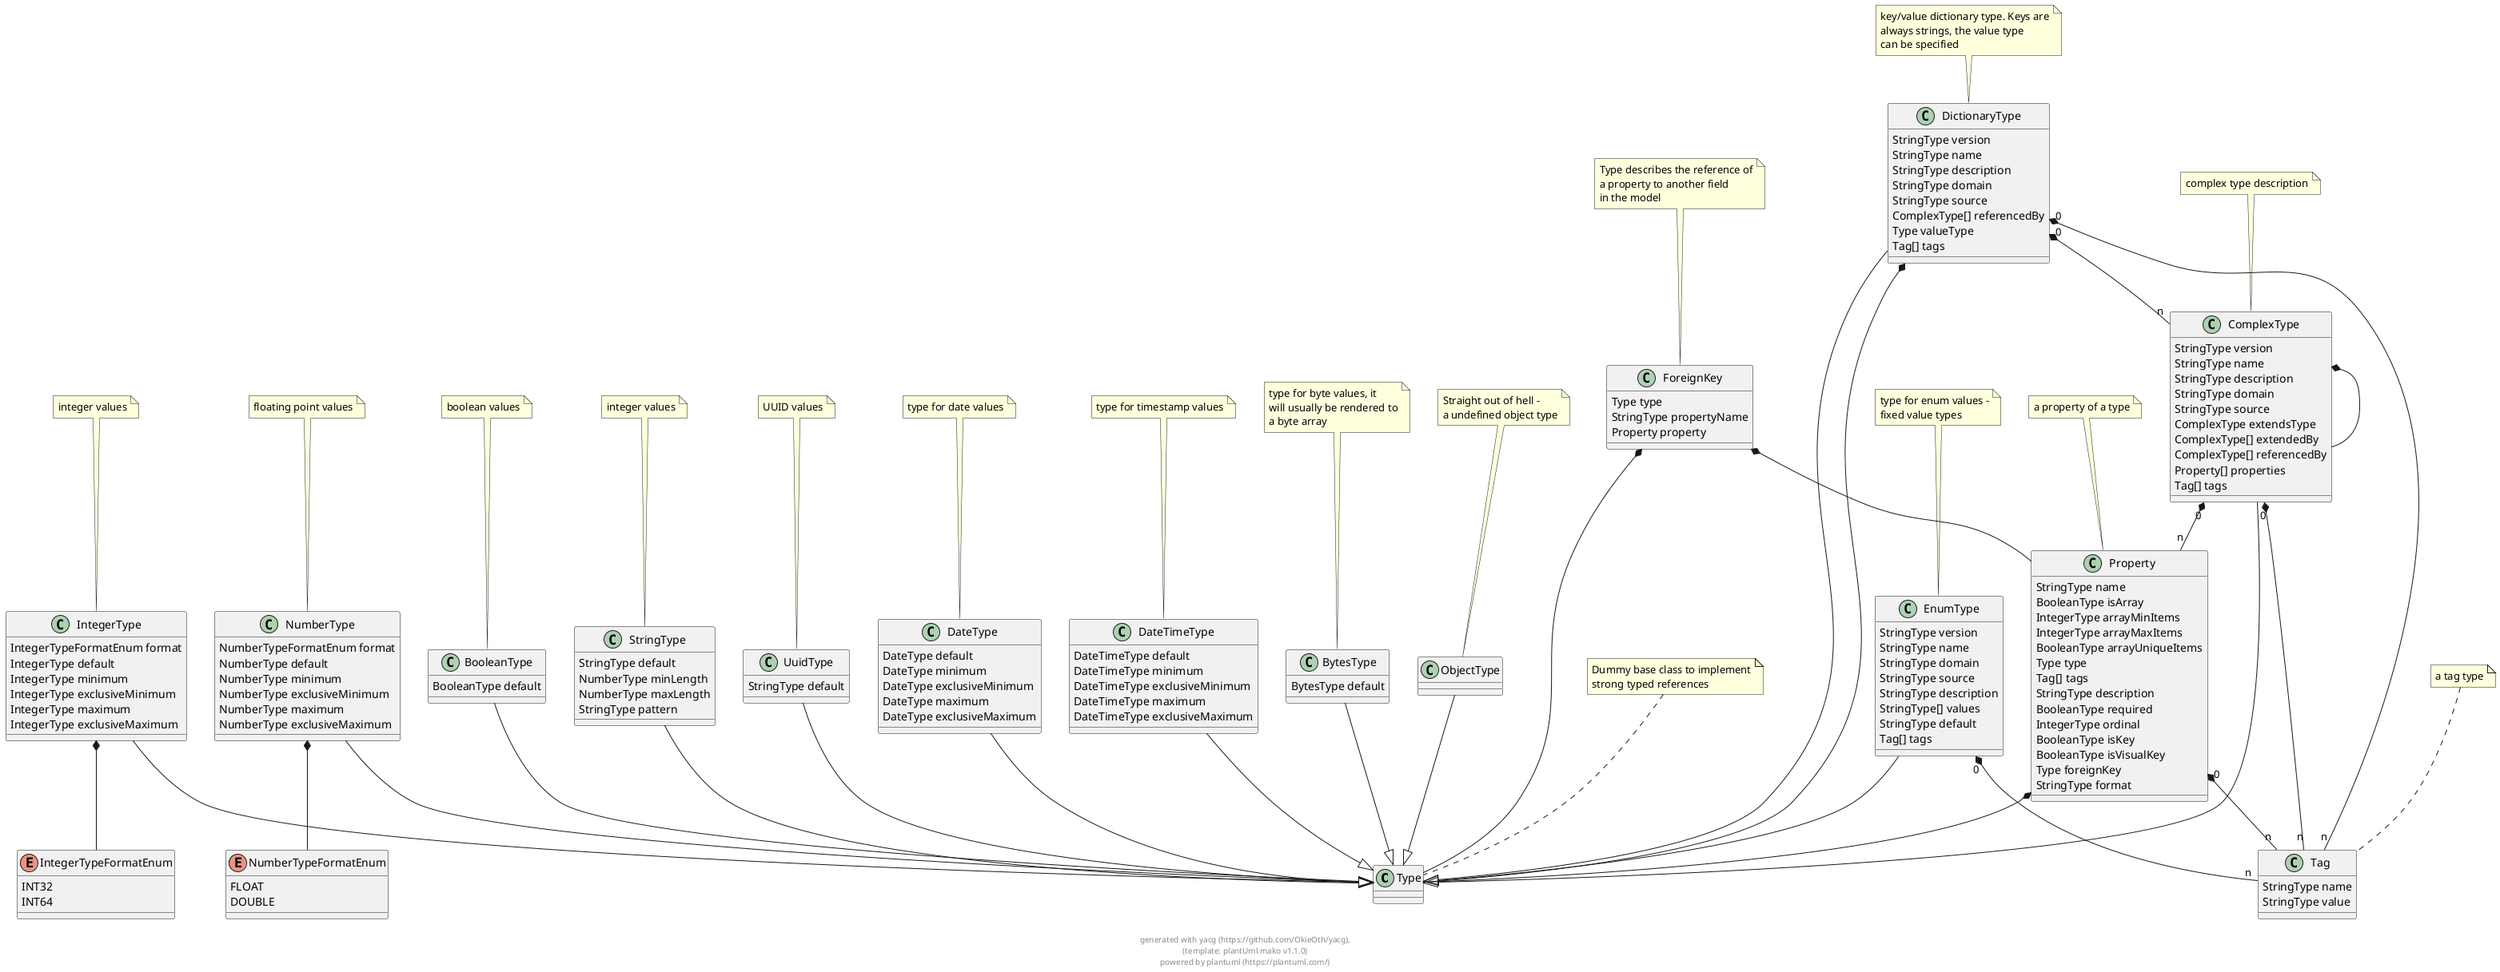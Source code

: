 
@startuml

class Type {
}

note top: Dummy base class to implement\nstrong typed references

class ObjectType {
}

note top: Straight out of hell -\na undefined object type

ObjectType --|> Type
class IntegerType {
        IntegerTypeFormatEnum format 
        IntegerType default 
        IntegerType minimum 
        IntegerType exclusiveMinimum 
        IntegerType maximum 
        IntegerType exclusiveMaximum 
}

note top: integer values

IntegerType --|> Type
enum IntegerTypeFormatEnum {
    INT32
    INT64
}


class NumberType {
        NumberTypeFormatEnum format 
        NumberType default 
        NumberType minimum 
        NumberType exclusiveMinimum 
        NumberType maximum 
        NumberType exclusiveMaximum 
}

note top: floating point values

NumberType --|> Type
enum NumberTypeFormatEnum {
    FLOAT
    DOUBLE
}


class BooleanType {
        BooleanType default 
}

note top: boolean values

BooleanType --|> Type
class StringType {
        StringType default 
        NumberType minLength 
        NumberType maxLength 
        StringType pattern 
}

note top: integer values

StringType --|> Type
class UuidType {
        StringType default 
}

note top: UUID values

UuidType --|> Type
class EnumType {
        StringType version 
        StringType name 
        StringType domain 
        StringType source 
        StringType description 
        StringType[] values 
        StringType default 
        Tag[] tags 
}

note top: type for enum values -\nfixed value types

EnumType --|> Type
class Tag {
        StringType name 
        StringType value 
}

note top: a tag type

class DateType {
        DateType default 
        DateType minimum 
        DateType exclusiveMinimum 
        DateType maximum 
        DateType exclusiveMaximum 
}

note top: type for date values

DateType --|> Type
class DateTimeType {
        DateTimeType default 
        DateTimeType minimum 
        DateTimeType exclusiveMinimum 
        DateTimeType maximum 
        DateTimeType exclusiveMaximum 
}

note top: type for timestamp values

DateTimeType --|> Type
class BytesType {
        BytesType default 
}

note top: type for byte values, it\nwill usually be rendered to\na byte array

BytesType --|> Type
class ComplexType {
        StringType version 
        StringType name 
        StringType description 
        StringType domain 
        StringType source 
        ComplexType extendsType 
        ComplexType[] extendedBy 
        ComplexType[] referencedBy 
        Property[] properties 
        Tag[] tags 
}

note top: complex type description

ComplexType --|> Type
class Property {
        StringType name 
        BooleanType isArray 
        IntegerType arrayMinItems 
        IntegerType arrayMaxItems 
        BooleanType arrayUniqueItems 
        Type type 
        Tag[] tags 
        StringType description 
        BooleanType required 
        IntegerType ordinal 
        BooleanType isKey 
        BooleanType isVisualKey 
        Type foreignKey 
        StringType format 
}

note top: a property of a type

class DictionaryType {
        StringType version 
        StringType name 
        StringType description 
        StringType domain 
        StringType source 
        ComplexType[] referencedBy 
        Type valueType 
        Tag[] tags 
}

note top: key/value dictionary type. Keys are\nalways strings, the value type\ncan be specified

DictionaryType --|> Type
class ForeignKey {
        Type type 
        StringType propertyName 
        Property property 
}

note top: Type describes the reference of\na property to another field\nin the model


    
    
    
IntegerType  *--  IntegerTypeFormatEnum        
            
    
    
NumberType  *--  NumberTypeFormatEnum        
            
    
    
    
    
    
EnumType "0" *-- "n" Tag        
            
    
    
    
    
    
ComplexType  *--  ComplexType        
            
ComplexType "0" *-- "n" Property        
            
ComplexType "0" *-- "n" Tag        
            
    
Property  *--  Type        
            
Property "0" *-- "n" Tag        
            
    
DictionaryType "0" *-- "n" ComplexType        
            
DictionaryType  *--  Type        
            
DictionaryType "0" *-- "n" Tag        
            
    
ForeignKey  *--  Type        
            
ForeignKey  *--  Property        
            

footer \ngenerated with yacg (https://github.com/OkieOth/yacg),\n(template: plantUml.mako v1.1.0)\npowered by plantuml (https://plantuml.com/)
@enduml
